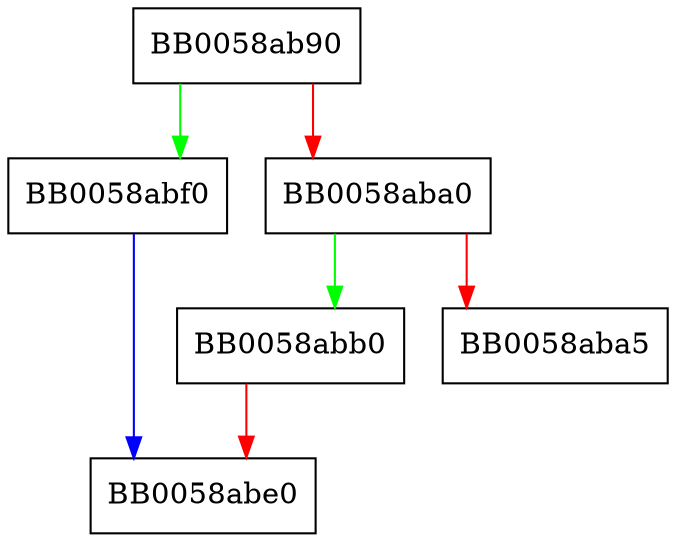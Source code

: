 digraph EC_POINT_set_to_infinity {
  node [shape="box"];
  graph [splines=ortho];
  BB0058ab90 -> BB0058abf0 [color="green"];
  BB0058ab90 -> BB0058aba0 [color="red"];
  BB0058aba0 -> BB0058abb0 [color="green"];
  BB0058aba0 -> BB0058aba5 [color="red"];
  BB0058abb0 -> BB0058abe0 [color="red"];
  BB0058abf0 -> BB0058abe0 [color="blue"];
}